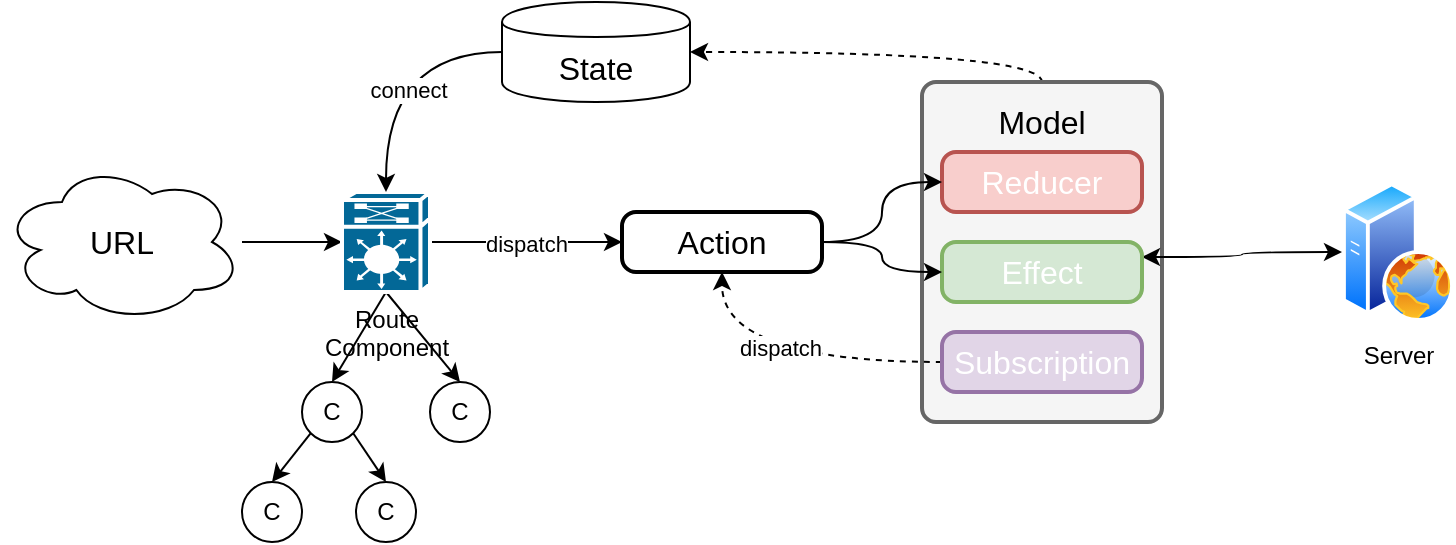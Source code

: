 <mxfile version="13.9.9" type="device"><diagram id="ZF49wsxh0-WfEwWXER_o" name="第 1 页"><mxGraphModel dx="597" dy="463" grid="1" gridSize="10" guides="1" tooltips="1" connect="1" arrows="1" fold="1" page="1" pageScale="1" pageWidth="827" pageHeight="1169" math="0" shadow="0"><root><mxCell id="0"/><mxCell id="1" parent="0"/><mxCell id="1KmCaOO1XgDuSiBokqCX-7" value="" style="edgeStyle=orthogonalEdgeStyle;rounded=0;orthogonalLoop=1;jettySize=auto;html=1;" edge="1" parent="1" source="1KmCaOO1XgDuSiBokqCX-1" target="1KmCaOO1XgDuSiBokqCX-5"><mxGeometry relative="1" as="geometry"/></mxCell><mxCell id="1KmCaOO1XgDuSiBokqCX-1" value="&lt;font style=&quot;font-size: 16px&quot;&gt;URL&lt;/font&gt;" style="ellipse;shape=cloud;whiteSpace=wrap;html=1;" vertex="1" parent="1"><mxGeometry x="10" y="220" width="120" height="80" as="geometry"/></mxCell><mxCell id="1KmCaOO1XgDuSiBokqCX-14" style="rounded=0;orthogonalLoop=1;jettySize=auto;html=1;exitX=0.5;exitY=1;exitDx=0;exitDy=0;exitPerimeter=0;entryX=0.5;entryY=0;entryDx=0;entryDy=0;" edge="1" parent="1" source="1KmCaOO1XgDuSiBokqCX-5" target="1KmCaOO1XgDuSiBokqCX-9"><mxGeometry relative="1" as="geometry"/></mxCell><mxCell id="1KmCaOO1XgDuSiBokqCX-21" style="edgeStyle=none;rounded=0;orthogonalLoop=1;jettySize=auto;html=1;exitX=0.5;exitY=1;exitDx=0;exitDy=0;exitPerimeter=0;entryX=0.5;entryY=0;entryDx=0;entryDy=0;" edge="1" parent="1" source="1KmCaOO1XgDuSiBokqCX-5" target="1KmCaOO1XgDuSiBokqCX-16"><mxGeometry relative="1" as="geometry"/></mxCell><mxCell id="1KmCaOO1XgDuSiBokqCX-27" value="" style="edgeStyle=orthogonalEdgeStyle;curved=1;rounded=0;orthogonalLoop=1;jettySize=auto;html=1;" edge="1" parent="1" source="1KmCaOO1XgDuSiBokqCX-5" target="1KmCaOO1XgDuSiBokqCX-26"><mxGeometry relative="1" as="geometry"/></mxCell><mxCell id="1KmCaOO1XgDuSiBokqCX-36" value="&lt;div&gt;dispatch&lt;/div&gt;" style="edgeLabel;html=1;align=left;verticalAlign=middle;resizable=0;points=[];" vertex="1" connectable="0" parent="1KmCaOO1XgDuSiBokqCX-27"><mxGeometry x="-0.464" y="-1" relative="1" as="geometry"><mxPoint as="offset"/></mxGeometry></mxCell><mxCell id="1KmCaOO1XgDuSiBokqCX-5" value="Route&lt;br&gt;Component" style="shape=mxgraph.cisco.misc.route_switch_processor;html=1;pointerEvents=1;dashed=0;fillColor=#036897;strokeColor=#ffffff;strokeWidth=2;verticalLabelPosition=bottom;verticalAlign=top;align=center;outlineConnect=0;" vertex="1" parent="1"><mxGeometry x="180" y="235" width="44" height="50" as="geometry"/></mxCell><mxCell id="1KmCaOO1XgDuSiBokqCX-8" value="C" style="ellipse;whiteSpace=wrap;html=1;aspect=fixed;" vertex="1" parent="1"><mxGeometry x="130" y="380" width="30" height="30" as="geometry"/></mxCell><mxCell id="1KmCaOO1XgDuSiBokqCX-12" style="rounded=0;orthogonalLoop=1;jettySize=auto;html=1;exitX=0;exitY=1;exitDx=0;exitDy=0;entryX=0.5;entryY=0;entryDx=0;entryDy=0;" edge="1" parent="1" source="1KmCaOO1XgDuSiBokqCX-9" target="1KmCaOO1XgDuSiBokqCX-8"><mxGeometry relative="1" as="geometry"/></mxCell><mxCell id="1KmCaOO1XgDuSiBokqCX-15" style="edgeStyle=none;rounded=0;orthogonalLoop=1;jettySize=auto;html=1;exitX=1;exitY=1;exitDx=0;exitDy=0;entryX=0.5;entryY=0;entryDx=0;entryDy=0;" edge="1" parent="1" source="1KmCaOO1XgDuSiBokqCX-9" target="1KmCaOO1XgDuSiBokqCX-10"><mxGeometry relative="1" as="geometry"/></mxCell><mxCell id="1KmCaOO1XgDuSiBokqCX-9" value="C" style="ellipse;whiteSpace=wrap;html=1;aspect=fixed;" vertex="1" parent="1"><mxGeometry x="160" y="330" width="30" height="30" as="geometry"/></mxCell><mxCell id="1KmCaOO1XgDuSiBokqCX-10" value="C" style="ellipse;whiteSpace=wrap;html=1;aspect=fixed;" vertex="1" parent="1"><mxGeometry x="187" y="380" width="30" height="30" as="geometry"/></mxCell><mxCell id="1KmCaOO1XgDuSiBokqCX-16" value="C" style="ellipse;whiteSpace=wrap;html=1;aspect=fixed;" vertex="1" parent="1"><mxGeometry x="224" y="330" width="30" height="30" as="geometry"/></mxCell><mxCell id="1KmCaOO1XgDuSiBokqCX-24" style="edgeStyle=orthogonalEdgeStyle;rounded=0;orthogonalLoop=1;jettySize=auto;html=1;exitX=0;exitY=0.5;exitDx=0;exitDy=0;entryX=0.5;entryY=0;entryDx=0;entryDy=0;entryPerimeter=0;curved=1;" edge="1" parent="1" source="1KmCaOO1XgDuSiBokqCX-22" target="1KmCaOO1XgDuSiBokqCX-5"><mxGeometry relative="1" as="geometry"/></mxCell><mxCell id="1KmCaOO1XgDuSiBokqCX-25" value="connect" style="edgeLabel;html=1;align=center;verticalAlign=middle;resizable=0;points=[];" vertex="1" connectable="0" parent="1KmCaOO1XgDuSiBokqCX-24"><mxGeometry x="0.203" y="11" relative="1" as="geometry"><mxPoint as="offset"/></mxGeometry></mxCell><mxCell id="1KmCaOO1XgDuSiBokqCX-22" value="&lt;font style=&quot;font-size: 16px&quot;&gt;State&lt;/font&gt;" style="shape=cylinder;whiteSpace=wrap;html=1;boundedLbl=1;backgroundOutline=1;" vertex="1" parent="1"><mxGeometry x="260" y="140" width="94" height="50" as="geometry"/></mxCell><mxCell id="1KmCaOO1XgDuSiBokqCX-26" value="&lt;font style=&quot;font-size: 16px&quot;&gt;Action&lt;/font&gt;" style="rounded=1;whiteSpace=wrap;html=1;absoluteArcSize=1;arcSize=14;strokeWidth=2;" vertex="1" parent="1"><mxGeometry x="320" y="245" width="100" height="30" as="geometry"/></mxCell><mxCell id="1KmCaOO1XgDuSiBokqCX-39" style="edgeStyle=orthogonalEdgeStyle;curved=1;rounded=0;orthogonalLoop=1;jettySize=auto;html=1;exitX=0.5;exitY=0;exitDx=0;exitDy=0;entryX=1;entryY=0.5;entryDx=0;entryDy=0;shadow=0;dashed=1;" edge="1" parent="1" source="1KmCaOO1XgDuSiBokqCX-28" target="1KmCaOO1XgDuSiBokqCX-22"><mxGeometry relative="1" as="geometry"><Array as="points"><mxPoint x="530" y="165"/></Array></mxGeometry></mxCell><mxCell id="1KmCaOO1XgDuSiBokqCX-28" value="" style="rounded=1;whiteSpace=wrap;html=1;absoluteArcSize=1;arcSize=14;strokeWidth=2;fillColor=#f5f5f5;strokeColor=#666666;fontColor=#333333;" vertex="1" parent="1"><mxGeometry x="470" y="180" width="120" height="170" as="geometry"/></mxCell><mxCell id="1KmCaOO1XgDuSiBokqCX-29" value="&lt;font style=&quot;font-size: 16px&quot;&gt;Model&lt;/font&gt;" style="text;html=1;strokeColor=none;fillColor=none;align=center;verticalAlign=middle;whiteSpace=wrap;rounded=0;" vertex="1" parent="1"><mxGeometry x="510" y="190" width="40" height="20" as="geometry"/></mxCell><mxCell id="1KmCaOO1XgDuSiBokqCX-31" value="&lt;span style=&quot;font-size: 16px&quot;&gt;&lt;font color=&quot;#ffffff&quot;&gt;Reducer&lt;/font&gt;&lt;/span&gt;" style="rounded=1;whiteSpace=wrap;html=1;absoluteArcSize=1;arcSize=14;strokeWidth=2;fillColor=#f8cecc;strokeColor=#b85450;" vertex="1" parent="1"><mxGeometry x="480" y="215" width="100" height="30" as="geometry"/></mxCell><mxCell id="1KmCaOO1XgDuSiBokqCX-41" style="edgeStyle=orthogonalEdgeStyle;curved=1;rounded=0;orthogonalLoop=1;jettySize=auto;html=1;exitX=1;exitY=0.25;exitDx=0;exitDy=0;entryX=0;entryY=0.5;entryDx=0;entryDy=0;shadow=0;startArrow=classic;startFill=1;" edge="1" parent="1" source="1KmCaOO1XgDuSiBokqCX-32" target="1KmCaOO1XgDuSiBokqCX-40"><mxGeometry relative="1" as="geometry"/></mxCell><mxCell id="1KmCaOO1XgDuSiBokqCX-32" value="&lt;font style=&quot;font-size: 16px&quot; color=&quot;#ffffff&quot;&gt;Effect&lt;/font&gt;" style="rounded=1;whiteSpace=wrap;html=1;absoluteArcSize=1;arcSize=14;strokeWidth=2;fillColor=#d5e8d4;strokeColor=#82b366;" vertex="1" parent="1"><mxGeometry x="480" y="260" width="100" height="30" as="geometry"/></mxCell><mxCell id="1KmCaOO1XgDuSiBokqCX-37" style="edgeStyle=orthogonalEdgeStyle;curved=1;rounded=0;orthogonalLoop=1;jettySize=auto;html=1;exitX=0;exitY=0.5;exitDx=0;exitDy=0;entryX=0.5;entryY=1;entryDx=0;entryDy=0;shadow=0;dashed=1;" edge="1" parent="1" source="1KmCaOO1XgDuSiBokqCX-33" target="1KmCaOO1XgDuSiBokqCX-26"><mxGeometry relative="1" as="geometry"/></mxCell><mxCell id="1KmCaOO1XgDuSiBokqCX-38" value="dispatch" style="edgeLabel;html=1;align=center;verticalAlign=middle;resizable=0;points=[];" vertex="1" connectable="0" parent="1KmCaOO1XgDuSiBokqCX-37"><mxGeometry x="0.045" y="-7" relative="1" as="geometry"><mxPoint as="offset"/></mxGeometry></mxCell><mxCell id="1KmCaOO1XgDuSiBokqCX-33" value="&lt;font style=&quot;font-size: 16px&quot; color=&quot;#ffffff&quot;&gt;Subscription&lt;/font&gt;" style="rounded=1;whiteSpace=wrap;html=1;absoluteArcSize=1;arcSize=14;strokeWidth=2;fillColor=#e1d5e7;strokeColor=#9673a6;" vertex="1" parent="1"><mxGeometry x="480" y="305" width="100" height="30" as="geometry"/></mxCell><mxCell id="1KmCaOO1XgDuSiBokqCX-34" style="edgeStyle=orthogonalEdgeStyle;curved=1;rounded=0;orthogonalLoop=1;jettySize=auto;html=1;exitX=1;exitY=0.5;exitDx=0;exitDy=0;entryX=0;entryY=0.5;entryDx=0;entryDy=0;" edge="1" parent="1" source="1KmCaOO1XgDuSiBokqCX-26" target="1KmCaOO1XgDuSiBokqCX-31"><mxGeometry relative="1" as="geometry"/></mxCell><mxCell id="1KmCaOO1XgDuSiBokqCX-35" style="edgeStyle=orthogonalEdgeStyle;curved=1;rounded=0;orthogonalLoop=1;jettySize=auto;html=1;exitX=1;exitY=0.5;exitDx=0;exitDy=0;entryX=0;entryY=0.5;entryDx=0;entryDy=0;" edge="1" parent="1" source="1KmCaOO1XgDuSiBokqCX-26" target="1KmCaOO1XgDuSiBokqCX-32"><mxGeometry relative="1" as="geometry"/></mxCell><mxCell id="1KmCaOO1XgDuSiBokqCX-40" value="Server" style="aspect=fixed;perimeter=ellipsePerimeter;html=1;align=center;shadow=0;dashed=0;spacingTop=3;image;image=img/lib/active_directory/web_server.svg;" vertex="1" parent="1"><mxGeometry x="680" y="230" width="56" height="70" as="geometry"/></mxCell></root></mxGraphModel></diagram></mxfile>